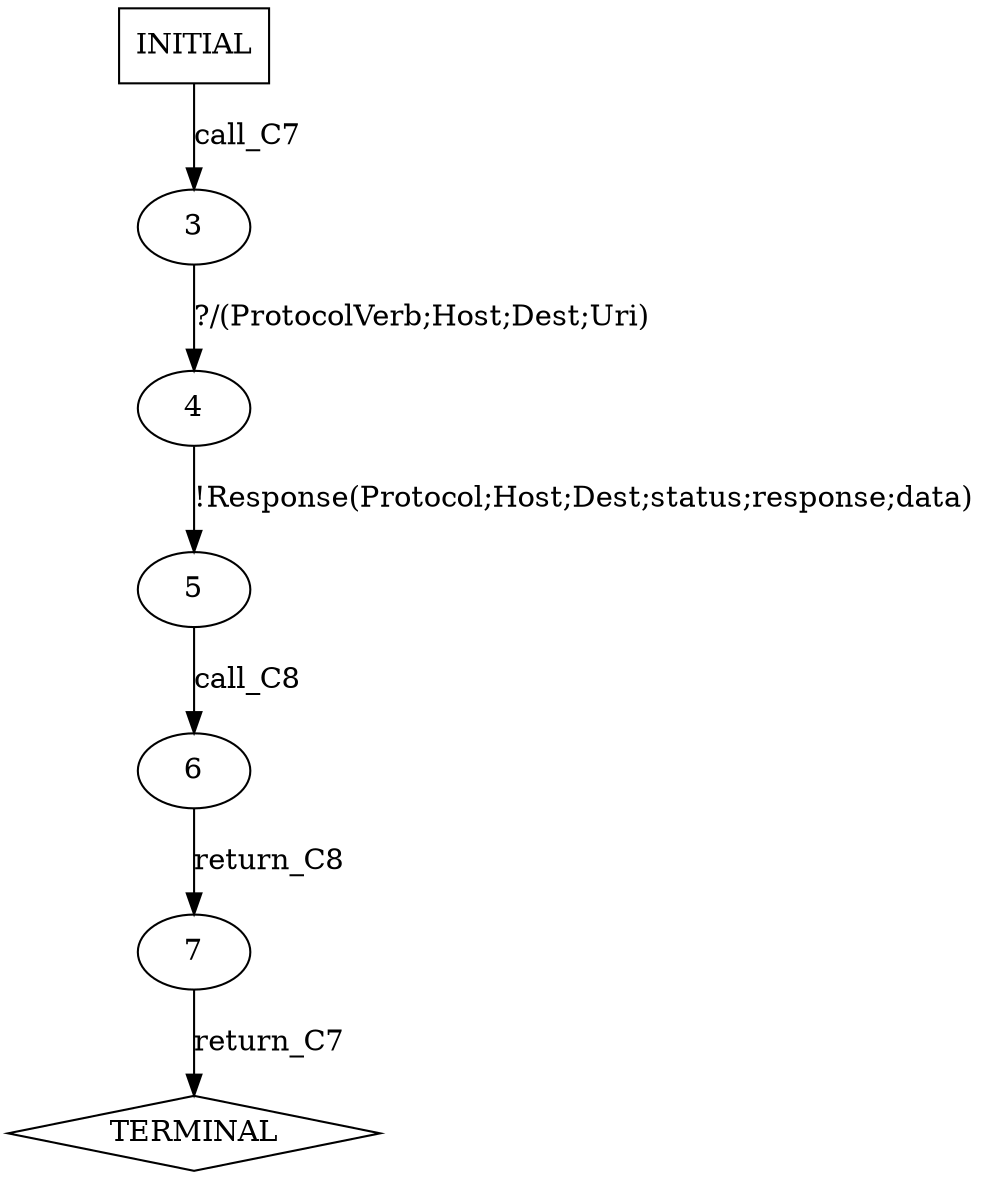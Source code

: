 digraph G {
  0 [label="INITIAL",shape=box];
  1 [label="TERMINAL",shape=diamond];
  3 [label="3"];
  4 [label="4"];
  5 [label="5"];
  6 [label="6"];
  7 [label="7"];
0->3  [label="call_C7"];
3->4 [label="?/(ProtocolVerb;Host;Dest;Uri)"];
4->5 [label="!Response(Protocol;Host;Dest;status;response;data)"];
5->6  [label="call_C8"];
6->7  [label="return_C8"];
7->1  [label="return_C7"];
}
